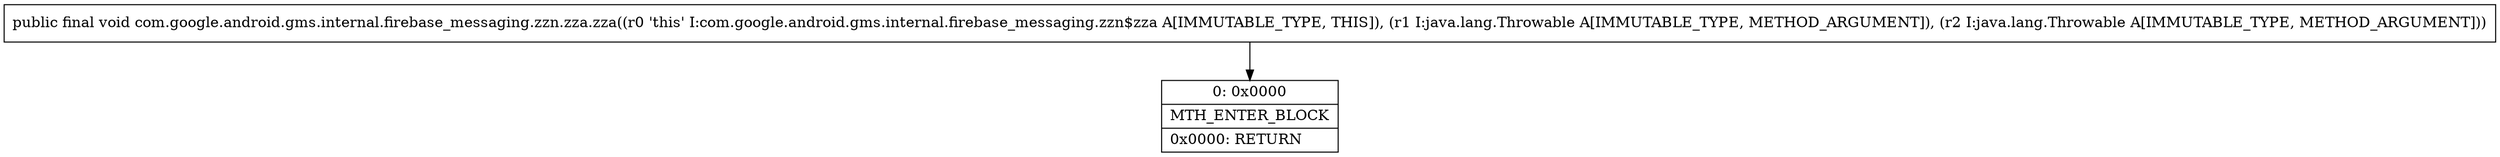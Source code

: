 digraph "CFG forcom.google.android.gms.internal.firebase_messaging.zzn.zza.zza(Ljava\/lang\/Throwable;Ljava\/lang\/Throwable;)V" {
Node_0 [shape=record,label="{0\:\ 0x0000|MTH_ENTER_BLOCK\l|0x0000: RETURN   \l}"];
MethodNode[shape=record,label="{public final void com.google.android.gms.internal.firebase_messaging.zzn.zza.zza((r0 'this' I:com.google.android.gms.internal.firebase_messaging.zzn$zza A[IMMUTABLE_TYPE, THIS]), (r1 I:java.lang.Throwable A[IMMUTABLE_TYPE, METHOD_ARGUMENT]), (r2 I:java.lang.Throwable A[IMMUTABLE_TYPE, METHOD_ARGUMENT])) }"];
MethodNode -> Node_0;
}

